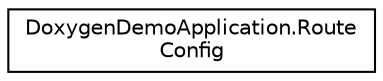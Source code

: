 digraph "Graphical Class Hierarchy"
{
  edge [fontname="Helvetica",fontsize="10",labelfontname="Helvetica",labelfontsize="10"];
  node [fontname="Helvetica",fontsize="10",shape=record];
  rankdir="LR";
  Node0 [label="DoxygenDemoApplication.Route\lConfig",height=0.2,width=0.4,color="black", fillcolor="white", style="filled",URL="$class_doxygen_demo_application_1_1_route_config.html"];
}
